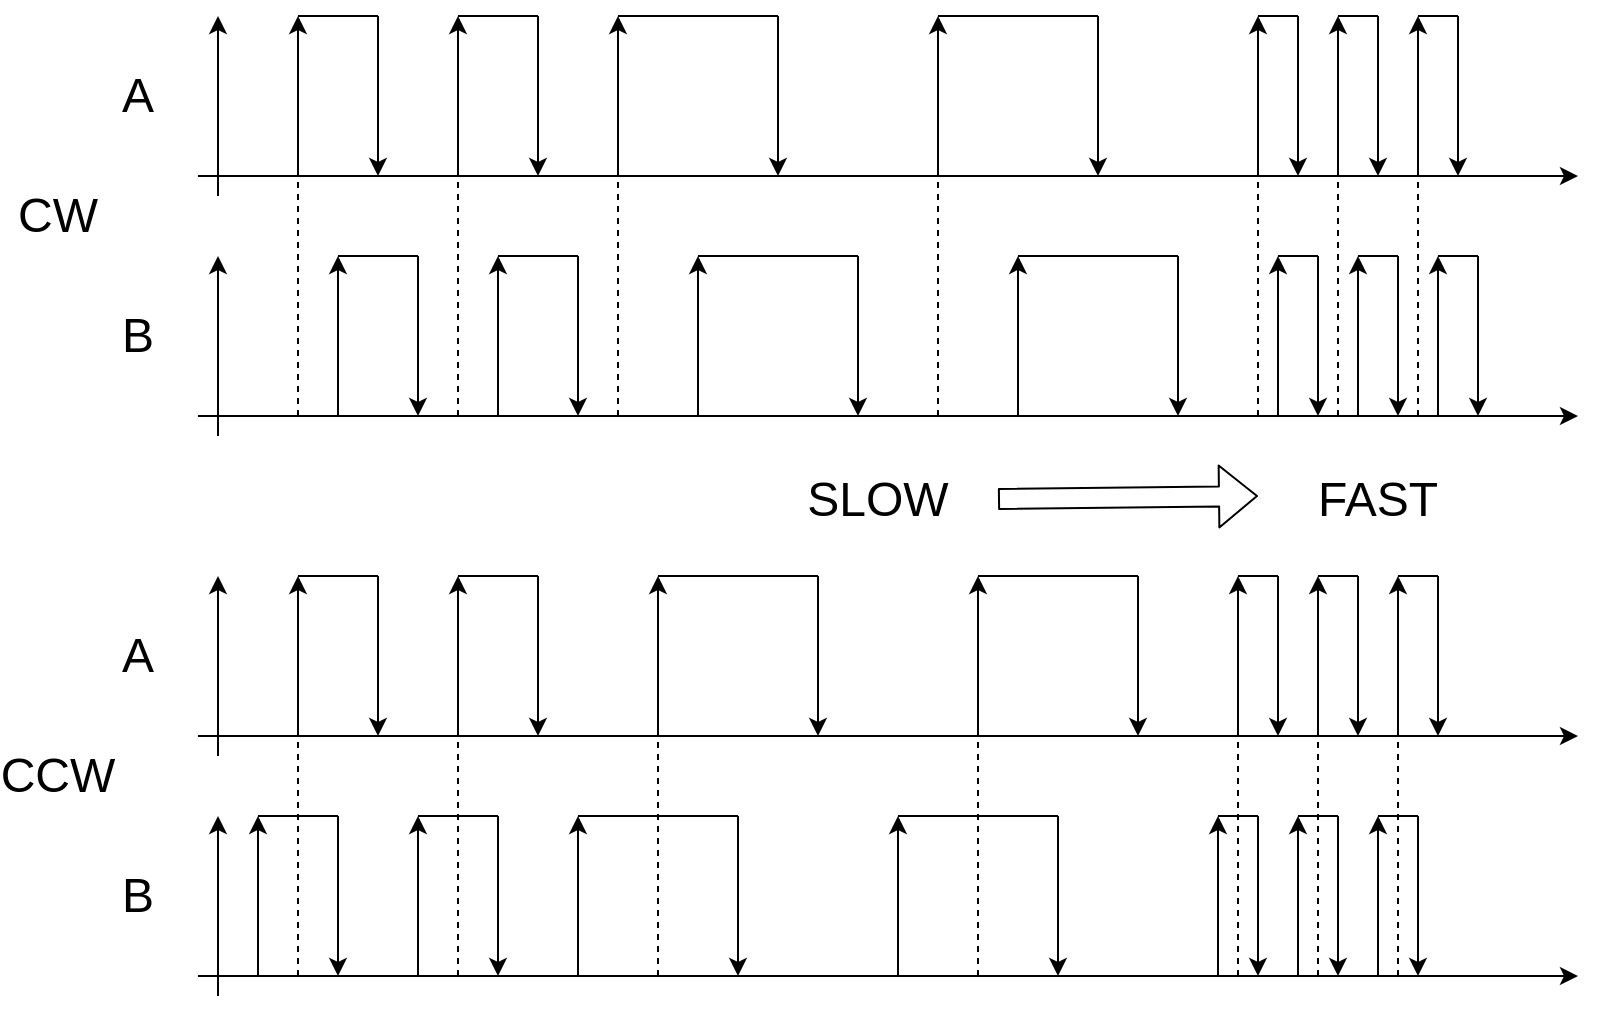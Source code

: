 <mxfile version="14.6.6" type="device" pages="3"><diagram id="LLka-jax26qRRc10R-kH" name="RotaryEncoder"><mxGraphModel dx="1422" dy="705" grid="1" gridSize="10" guides="1" tooltips="1" connect="1" arrows="1" fold="1" page="1" pageScale="1" pageWidth="827" pageHeight="583" math="0" shadow="0"><root><mxCell id="0"/><mxCell id="1" parent="0"/><mxCell id="IHuQhA2lja8oLrh6rLdf-2" value="" style="endArrow=classic;html=1;" edge="1" parent="1"><mxGeometry width="50" height="50" relative="1" as="geometry"><mxPoint x="110" y="120" as="sourcePoint"/><mxPoint x="800" y="120" as="targetPoint"/></mxGeometry></mxCell><mxCell id="IHuQhA2lja8oLrh6rLdf-3" value="" style="endArrow=classic;html=1;" edge="1" parent="1"><mxGeometry width="50" height="50" relative="1" as="geometry"><mxPoint x="120" y="130" as="sourcePoint"/><mxPoint x="120" y="40" as="targetPoint"/></mxGeometry></mxCell><mxCell id="IHuQhA2lja8oLrh6rLdf-4" value="" style="endArrow=classic;html=1;endFill=1;" edge="1" parent="1"><mxGeometry width="50" height="50" relative="1" as="geometry"><mxPoint x="160" y="120" as="sourcePoint"/><mxPoint x="160" y="40" as="targetPoint"/></mxGeometry></mxCell><mxCell id="IHuQhA2lja8oLrh6rLdf-5" value="" style="endArrow=classic;html=1;endFill=1;" edge="1" parent="1"><mxGeometry width="50" height="50" relative="1" as="geometry"><mxPoint x="200" y="40" as="sourcePoint"/><mxPoint x="200" y="120" as="targetPoint"/></mxGeometry></mxCell><mxCell id="IHuQhA2lja8oLrh6rLdf-6" value="" style="endArrow=none;html=1;" edge="1" parent="1"><mxGeometry width="50" height="50" relative="1" as="geometry"><mxPoint x="200" y="40" as="sourcePoint"/><mxPoint x="160" y="40" as="targetPoint"/></mxGeometry></mxCell><mxCell id="IHuQhA2lja8oLrh6rLdf-7" value="" style="endArrow=classic;html=1;endFill=1;" edge="1" parent="1"><mxGeometry width="50" height="50" relative="1" as="geometry"><mxPoint x="240" y="120" as="sourcePoint"/><mxPoint x="240" y="40" as="targetPoint"/></mxGeometry></mxCell><mxCell id="IHuQhA2lja8oLrh6rLdf-8" value="" style="endArrow=classic;html=1;endFill=1;" edge="1" parent="1"><mxGeometry width="50" height="50" relative="1" as="geometry"><mxPoint x="280" y="40" as="sourcePoint"/><mxPoint x="280" y="120" as="targetPoint"/></mxGeometry></mxCell><mxCell id="IHuQhA2lja8oLrh6rLdf-9" value="" style="endArrow=none;html=1;" edge="1" parent="1"><mxGeometry width="50" height="50" relative="1" as="geometry"><mxPoint x="280" y="40" as="sourcePoint"/><mxPoint x="240" y="40" as="targetPoint"/></mxGeometry></mxCell><mxCell id="IHuQhA2lja8oLrh6rLdf-13" value="" style="endArrow=classic;html=1;endFill=1;" edge="1" parent="1"><mxGeometry width="50" height="50" relative="1" as="geometry"><mxPoint x="320" y="120" as="sourcePoint"/><mxPoint x="320" y="40" as="targetPoint"/></mxGeometry></mxCell><mxCell id="IHuQhA2lja8oLrh6rLdf-14" value="" style="endArrow=classic;html=1;endFill=1;" edge="1" parent="1"><mxGeometry width="50" height="50" relative="1" as="geometry"><mxPoint x="400" y="40" as="sourcePoint"/><mxPoint x="400" y="120" as="targetPoint"/></mxGeometry></mxCell><mxCell id="IHuQhA2lja8oLrh6rLdf-15" value="" style="endArrow=none;html=1;" edge="1" parent="1"><mxGeometry width="50" height="50" relative="1" as="geometry"><mxPoint x="400" y="40" as="sourcePoint"/><mxPoint x="320" y="40" as="targetPoint"/></mxGeometry></mxCell><mxCell id="IHuQhA2lja8oLrh6rLdf-16" value="" style="endArrow=classic;html=1;endFill=1;" edge="1" parent="1"><mxGeometry width="50" height="50" relative="1" as="geometry"><mxPoint x="480" y="120" as="sourcePoint"/><mxPoint x="480" y="40" as="targetPoint"/></mxGeometry></mxCell><mxCell id="IHuQhA2lja8oLrh6rLdf-17" value="" style="endArrow=classic;html=1;endFill=1;" edge="1" parent="1"><mxGeometry width="50" height="50" relative="1" as="geometry"><mxPoint x="560" y="40" as="sourcePoint"/><mxPoint x="560" y="120" as="targetPoint"/></mxGeometry></mxCell><mxCell id="IHuQhA2lja8oLrh6rLdf-18" value="" style="endArrow=none;html=1;" edge="1" parent="1"><mxGeometry width="50" height="50" relative="1" as="geometry"><mxPoint x="560" y="40" as="sourcePoint"/><mxPoint x="480" y="40" as="targetPoint"/></mxGeometry></mxCell><mxCell id="IHuQhA2lja8oLrh6rLdf-19" value="" style="endArrow=classic;html=1;endFill=1;" edge="1" parent="1"><mxGeometry width="50" height="50" relative="1" as="geometry"><mxPoint x="640" y="120" as="sourcePoint"/><mxPoint x="640" y="40" as="targetPoint"/></mxGeometry></mxCell><mxCell id="IHuQhA2lja8oLrh6rLdf-20" value="" style="endArrow=classic;html=1;endFill=1;" edge="1" parent="1"><mxGeometry width="50" height="50" relative="1" as="geometry"><mxPoint x="660" y="40" as="sourcePoint"/><mxPoint x="660" y="120" as="targetPoint"/></mxGeometry></mxCell><mxCell id="IHuQhA2lja8oLrh6rLdf-21" value="" style="endArrow=none;html=1;" edge="1" parent="1"><mxGeometry width="50" height="50" relative="1" as="geometry"><mxPoint x="660" y="40" as="sourcePoint"/><mxPoint x="640" y="40" as="targetPoint"/></mxGeometry></mxCell><mxCell id="IHuQhA2lja8oLrh6rLdf-22" value="" style="endArrow=classic;html=1;endFill=1;" edge="1" parent="1"><mxGeometry width="50" height="50" relative="1" as="geometry"><mxPoint x="680" y="120" as="sourcePoint"/><mxPoint x="680" y="40" as="targetPoint"/></mxGeometry></mxCell><mxCell id="IHuQhA2lja8oLrh6rLdf-23" value="" style="endArrow=classic;html=1;endFill=1;" edge="1" parent="1"><mxGeometry width="50" height="50" relative="1" as="geometry"><mxPoint x="700" y="40" as="sourcePoint"/><mxPoint x="700" y="120" as="targetPoint"/></mxGeometry></mxCell><mxCell id="IHuQhA2lja8oLrh6rLdf-24" value="" style="endArrow=none;html=1;" edge="1" parent="1"><mxGeometry width="50" height="50" relative="1" as="geometry"><mxPoint x="700" y="40" as="sourcePoint"/><mxPoint x="680" y="40" as="targetPoint"/></mxGeometry></mxCell><mxCell id="IHuQhA2lja8oLrh6rLdf-25" value="" style="endArrow=classic;html=1;endFill=1;" edge="1" parent="1"><mxGeometry width="50" height="50" relative="1" as="geometry"><mxPoint x="720" y="120" as="sourcePoint"/><mxPoint x="720" y="40" as="targetPoint"/></mxGeometry></mxCell><mxCell id="IHuQhA2lja8oLrh6rLdf-26" value="" style="endArrow=classic;html=1;endFill=1;" edge="1" parent="1"><mxGeometry width="50" height="50" relative="1" as="geometry"><mxPoint x="740" y="40" as="sourcePoint"/><mxPoint x="740" y="120" as="targetPoint"/></mxGeometry></mxCell><mxCell id="IHuQhA2lja8oLrh6rLdf-27" value="" style="endArrow=none;html=1;" edge="1" parent="1"><mxGeometry width="50" height="50" relative="1" as="geometry"><mxPoint x="740" y="40" as="sourcePoint"/><mxPoint x="720" y="40" as="targetPoint"/></mxGeometry></mxCell><mxCell id="IHuQhA2lja8oLrh6rLdf-28" value="" style="endArrow=classic;html=1;" edge="1" parent="1"><mxGeometry width="50" height="50" relative="1" as="geometry"><mxPoint x="110" y="240" as="sourcePoint"/><mxPoint x="800" y="240" as="targetPoint"/></mxGeometry></mxCell><mxCell id="IHuQhA2lja8oLrh6rLdf-29" value="" style="endArrow=classic;html=1;" edge="1" parent="1"><mxGeometry width="50" height="50" relative="1" as="geometry"><mxPoint x="120" y="250" as="sourcePoint"/><mxPoint x="120" y="160" as="targetPoint"/></mxGeometry></mxCell><mxCell id="IHuQhA2lja8oLrh6rLdf-30" value="" style="endArrow=classic;html=1;endFill=1;" edge="1" parent="1"><mxGeometry width="50" height="50" relative="1" as="geometry"><mxPoint x="180" y="240" as="sourcePoint"/><mxPoint x="180" y="160" as="targetPoint"/></mxGeometry></mxCell><mxCell id="IHuQhA2lja8oLrh6rLdf-31" value="" style="endArrow=classic;html=1;endFill=1;" edge="1" parent="1"><mxGeometry width="50" height="50" relative="1" as="geometry"><mxPoint x="220" y="160" as="sourcePoint"/><mxPoint x="220" y="240" as="targetPoint"/></mxGeometry></mxCell><mxCell id="IHuQhA2lja8oLrh6rLdf-32" value="" style="endArrow=none;html=1;" edge="1" parent="1"><mxGeometry width="50" height="50" relative="1" as="geometry"><mxPoint x="220" y="160" as="sourcePoint"/><mxPoint x="180" y="160" as="targetPoint"/></mxGeometry></mxCell><mxCell id="IHuQhA2lja8oLrh6rLdf-33" value="" style="endArrow=classic;html=1;endFill=1;" edge="1" parent="1"><mxGeometry width="50" height="50" relative="1" as="geometry"><mxPoint x="260" y="240" as="sourcePoint"/><mxPoint x="260" y="160" as="targetPoint"/></mxGeometry></mxCell><mxCell id="IHuQhA2lja8oLrh6rLdf-34" value="" style="endArrow=classic;html=1;endFill=1;" edge="1" parent="1"><mxGeometry width="50" height="50" relative="1" as="geometry"><mxPoint x="300" y="160" as="sourcePoint"/><mxPoint x="300" y="240" as="targetPoint"/></mxGeometry></mxCell><mxCell id="IHuQhA2lja8oLrh6rLdf-35" value="" style="endArrow=none;html=1;" edge="1" parent="1"><mxGeometry width="50" height="50" relative="1" as="geometry"><mxPoint x="300" y="160" as="sourcePoint"/><mxPoint x="260" y="160" as="targetPoint"/></mxGeometry></mxCell><mxCell id="IHuQhA2lja8oLrh6rLdf-36" value="" style="endArrow=classic;html=1;endFill=1;" edge="1" parent="1"><mxGeometry width="50" height="50" relative="1" as="geometry"><mxPoint x="360" y="240" as="sourcePoint"/><mxPoint x="360" y="160" as="targetPoint"/></mxGeometry></mxCell><mxCell id="IHuQhA2lja8oLrh6rLdf-37" value="" style="endArrow=classic;html=1;endFill=1;" edge="1" parent="1"><mxGeometry width="50" height="50" relative="1" as="geometry"><mxPoint x="440" y="160" as="sourcePoint"/><mxPoint x="440" y="240" as="targetPoint"/></mxGeometry></mxCell><mxCell id="IHuQhA2lja8oLrh6rLdf-38" value="" style="endArrow=none;html=1;" edge="1" parent="1"><mxGeometry width="50" height="50" relative="1" as="geometry"><mxPoint x="440" y="160" as="sourcePoint"/><mxPoint x="360" y="160" as="targetPoint"/></mxGeometry></mxCell><mxCell id="IHuQhA2lja8oLrh6rLdf-39" value="" style="endArrow=classic;html=1;endFill=1;" edge="1" parent="1"><mxGeometry width="50" height="50" relative="1" as="geometry"><mxPoint x="520" y="240" as="sourcePoint"/><mxPoint x="520" y="160" as="targetPoint"/></mxGeometry></mxCell><mxCell id="IHuQhA2lja8oLrh6rLdf-40" value="" style="endArrow=classic;html=1;endFill=1;" edge="1" parent="1"><mxGeometry width="50" height="50" relative="1" as="geometry"><mxPoint x="600" y="160" as="sourcePoint"/><mxPoint x="600" y="240" as="targetPoint"/></mxGeometry></mxCell><mxCell id="IHuQhA2lja8oLrh6rLdf-41" value="" style="endArrow=none;html=1;" edge="1" parent="1"><mxGeometry width="50" height="50" relative="1" as="geometry"><mxPoint x="600" y="160" as="sourcePoint"/><mxPoint x="520" y="160" as="targetPoint"/></mxGeometry></mxCell><mxCell id="IHuQhA2lja8oLrh6rLdf-42" value="" style="endArrow=classic;html=1;endFill=1;" edge="1" parent="1"><mxGeometry width="50" height="50" relative="1" as="geometry"><mxPoint x="650" y="240" as="sourcePoint"/><mxPoint x="650" y="160" as="targetPoint"/></mxGeometry></mxCell><mxCell id="IHuQhA2lja8oLrh6rLdf-43" value="" style="endArrow=classic;html=1;endFill=1;" edge="1" parent="1"><mxGeometry width="50" height="50" relative="1" as="geometry"><mxPoint x="670" y="160" as="sourcePoint"/><mxPoint x="670" y="240" as="targetPoint"/></mxGeometry></mxCell><mxCell id="IHuQhA2lja8oLrh6rLdf-44" value="" style="endArrow=none;html=1;" edge="1" parent="1"><mxGeometry width="50" height="50" relative="1" as="geometry"><mxPoint x="670" y="160" as="sourcePoint"/><mxPoint x="650" y="160" as="targetPoint"/></mxGeometry></mxCell><mxCell id="IHuQhA2lja8oLrh6rLdf-45" value="" style="endArrow=classic;html=1;endFill=1;" edge="1" parent="1"><mxGeometry width="50" height="50" relative="1" as="geometry"><mxPoint x="690" y="240" as="sourcePoint"/><mxPoint x="690" y="160" as="targetPoint"/></mxGeometry></mxCell><mxCell id="IHuQhA2lja8oLrh6rLdf-46" value="" style="endArrow=classic;html=1;endFill=1;" edge="1" parent="1"><mxGeometry width="50" height="50" relative="1" as="geometry"><mxPoint x="710" y="160" as="sourcePoint"/><mxPoint x="710" y="240" as="targetPoint"/></mxGeometry></mxCell><mxCell id="IHuQhA2lja8oLrh6rLdf-47" value="" style="endArrow=none;html=1;" edge="1" parent="1"><mxGeometry width="50" height="50" relative="1" as="geometry"><mxPoint x="710" y="160" as="sourcePoint"/><mxPoint x="690" y="160" as="targetPoint"/></mxGeometry></mxCell><mxCell id="IHuQhA2lja8oLrh6rLdf-48" value="" style="endArrow=classic;html=1;endFill=1;" edge="1" parent="1"><mxGeometry width="50" height="50" relative="1" as="geometry"><mxPoint x="730" y="240" as="sourcePoint"/><mxPoint x="730" y="160" as="targetPoint"/></mxGeometry></mxCell><mxCell id="IHuQhA2lja8oLrh6rLdf-49" value="" style="endArrow=classic;html=1;endFill=1;" edge="1" parent="1"><mxGeometry width="50" height="50" relative="1" as="geometry"><mxPoint x="750" y="160" as="sourcePoint"/><mxPoint x="750" y="240" as="targetPoint"/></mxGeometry></mxCell><mxCell id="IHuQhA2lja8oLrh6rLdf-50" value="" style="endArrow=none;html=1;" edge="1" parent="1"><mxGeometry width="50" height="50" relative="1" as="geometry"><mxPoint x="750" y="160" as="sourcePoint"/><mxPoint x="730" y="160" as="targetPoint"/></mxGeometry></mxCell><mxCell id="IHuQhA2lja8oLrh6rLdf-51" value="" style="endArrow=none;dashed=1;html=1;" edge="1" parent="1"><mxGeometry width="50" height="50" relative="1" as="geometry"><mxPoint x="160" y="240" as="sourcePoint"/><mxPoint x="160" y="120" as="targetPoint"/></mxGeometry></mxCell><mxCell id="IHuQhA2lja8oLrh6rLdf-58" value="" style="endArrow=classic;html=1;" edge="1" parent="1"><mxGeometry width="50" height="50" relative="1" as="geometry"><mxPoint x="110" y="400" as="sourcePoint"/><mxPoint x="800" y="400" as="targetPoint"/></mxGeometry></mxCell><mxCell id="IHuQhA2lja8oLrh6rLdf-59" value="" style="endArrow=classic;html=1;" edge="1" parent="1"><mxGeometry width="50" height="50" relative="1" as="geometry"><mxPoint x="120" y="410" as="sourcePoint"/><mxPoint x="120" y="320" as="targetPoint"/></mxGeometry></mxCell><mxCell id="IHuQhA2lja8oLrh6rLdf-60" value="" style="endArrow=classic;html=1;endFill=1;" edge="1" parent="1"><mxGeometry width="50" height="50" relative="1" as="geometry"><mxPoint x="160" y="400" as="sourcePoint"/><mxPoint x="160" y="320" as="targetPoint"/></mxGeometry></mxCell><mxCell id="IHuQhA2lja8oLrh6rLdf-61" value="" style="endArrow=classic;html=1;endFill=1;" edge="1" parent="1"><mxGeometry width="50" height="50" relative="1" as="geometry"><mxPoint x="200" y="320" as="sourcePoint"/><mxPoint x="200" y="400" as="targetPoint"/></mxGeometry></mxCell><mxCell id="IHuQhA2lja8oLrh6rLdf-62" value="" style="endArrow=none;html=1;" edge="1" parent="1"><mxGeometry width="50" height="50" relative="1" as="geometry"><mxPoint x="200" y="320" as="sourcePoint"/><mxPoint x="160" y="320" as="targetPoint"/></mxGeometry></mxCell><mxCell id="IHuQhA2lja8oLrh6rLdf-63" value="" style="endArrow=classic;html=1;endFill=1;" edge="1" parent="1"><mxGeometry width="50" height="50" relative="1" as="geometry"><mxPoint x="240" y="400" as="sourcePoint"/><mxPoint x="240" y="320" as="targetPoint"/></mxGeometry></mxCell><mxCell id="IHuQhA2lja8oLrh6rLdf-64" value="" style="endArrow=classic;html=1;endFill=1;" edge="1" parent="1"><mxGeometry width="50" height="50" relative="1" as="geometry"><mxPoint x="280" y="320" as="sourcePoint"/><mxPoint x="280" y="400" as="targetPoint"/></mxGeometry></mxCell><mxCell id="IHuQhA2lja8oLrh6rLdf-65" value="" style="endArrow=none;html=1;" edge="1" parent="1"><mxGeometry width="50" height="50" relative="1" as="geometry"><mxPoint x="280" y="320" as="sourcePoint"/><mxPoint x="240" y="320" as="targetPoint"/></mxGeometry></mxCell><mxCell id="IHuQhA2lja8oLrh6rLdf-66" value="" style="endArrow=classic;html=1;endFill=1;" edge="1" parent="1"><mxGeometry width="50" height="50" relative="1" as="geometry"><mxPoint x="340" y="400" as="sourcePoint"/><mxPoint x="340" y="320" as="targetPoint"/></mxGeometry></mxCell><mxCell id="IHuQhA2lja8oLrh6rLdf-67" value="" style="endArrow=classic;html=1;endFill=1;" edge="1" parent="1"><mxGeometry width="50" height="50" relative="1" as="geometry"><mxPoint x="420" y="320" as="sourcePoint"/><mxPoint x="420" y="400" as="targetPoint"/></mxGeometry></mxCell><mxCell id="IHuQhA2lja8oLrh6rLdf-68" value="" style="endArrow=none;html=1;" edge="1" parent="1"><mxGeometry width="50" height="50" relative="1" as="geometry"><mxPoint x="420" y="320" as="sourcePoint"/><mxPoint x="340" y="320" as="targetPoint"/></mxGeometry></mxCell><mxCell id="IHuQhA2lja8oLrh6rLdf-69" value="" style="endArrow=classic;html=1;endFill=1;" edge="1" parent="1"><mxGeometry width="50" height="50" relative="1" as="geometry"><mxPoint x="500" y="400" as="sourcePoint"/><mxPoint x="500" y="320" as="targetPoint"/></mxGeometry></mxCell><mxCell id="IHuQhA2lja8oLrh6rLdf-70" value="" style="endArrow=classic;html=1;endFill=1;" edge="1" parent="1"><mxGeometry width="50" height="50" relative="1" as="geometry"><mxPoint x="580" y="320" as="sourcePoint"/><mxPoint x="580" y="400" as="targetPoint"/></mxGeometry></mxCell><mxCell id="IHuQhA2lja8oLrh6rLdf-71" value="" style="endArrow=none;html=1;" edge="1" parent="1"><mxGeometry width="50" height="50" relative="1" as="geometry"><mxPoint x="580" y="320" as="sourcePoint"/><mxPoint x="500" y="320" as="targetPoint"/></mxGeometry></mxCell><mxCell id="IHuQhA2lja8oLrh6rLdf-72" value="" style="endArrow=classic;html=1;endFill=1;" edge="1" parent="1"><mxGeometry width="50" height="50" relative="1" as="geometry"><mxPoint x="630" y="400" as="sourcePoint"/><mxPoint x="630" y="320" as="targetPoint"/></mxGeometry></mxCell><mxCell id="IHuQhA2lja8oLrh6rLdf-73" value="" style="endArrow=classic;html=1;endFill=1;" edge="1" parent="1"><mxGeometry width="50" height="50" relative="1" as="geometry"><mxPoint x="650" y="320" as="sourcePoint"/><mxPoint x="650" y="400" as="targetPoint"/></mxGeometry></mxCell><mxCell id="IHuQhA2lja8oLrh6rLdf-74" value="" style="endArrow=none;html=1;" edge="1" parent="1"><mxGeometry width="50" height="50" relative="1" as="geometry"><mxPoint x="650" y="320" as="sourcePoint"/><mxPoint x="630" y="320" as="targetPoint"/></mxGeometry></mxCell><mxCell id="IHuQhA2lja8oLrh6rLdf-75" value="" style="endArrow=classic;html=1;endFill=1;" edge="1" parent="1"><mxGeometry width="50" height="50" relative="1" as="geometry"><mxPoint x="670" y="400" as="sourcePoint"/><mxPoint x="670" y="320" as="targetPoint"/></mxGeometry></mxCell><mxCell id="IHuQhA2lja8oLrh6rLdf-76" value="" style="endArrow=classic;html=1;endFill=1;" edge="1" parent="1"><mxGeometry width="50" height="50" relative="1" as="geometry"><mxPoint x="690" y="320" as="sourcePoint"/><mxPoint x="690" y="400" as="targetPoint"/></mxGeometry></mxCell><mxCell id="IHuQhA2lja8oLrh6rLdf-77" value="" style="endArrow=none;html=1;" edge="1" parent="1"><mxGeometry width="50" height="50" relative="1" as="geometry"><mxPoint x="690" y="320" as="sourcePoint"/><mxPoint x="670" y="320" as="targetPoint"/></mxGeometry></mxCell><mxCell id="IHuQhA2lja8oLrh6rLdf-78" value="" style="endArrow=classic;html=1;endFill=1;" edge="1" parent="1"><mxGeometry width="50" height="50" relative="1" as="geometry"><mxPoint x="710" y="400" as="sourcePoint"/><mxPoint x="710" y="320" as="targetPoint"/></mxGeometry></mxCell><mxCell id="IHuQhA2lja8oLrh6rLdf-79" value="" style="endArrow=classic;html=1;endFill=1;" edge="1" parent="1"><mxGeometry width="50" height="50" relative="1" as="geometry"><mxPoint x="730" y="320" as="sourcePoint"/><mxPoint x="730" y="400" as="targetPoint"/></mxGeometry></mxCell><mxCell id="IHuQhA2lja8oLrh6rLdf-80" value="" style="endArrow=none;html=1;" edge="1" parent="1"><mxGeometry width="50" height="50" relative="1" as="geometry"><mxPoint x="730" y="320" as="sourcePoint"/><mxPoint x="710" y="320" as="targetPoint"/></mxGeometry></mxCell><mxCell id="IHuQhA2lja8oLrh6rLdf-81" value="" style="endArrow=classic;html=1;" edge="1" parent="1"><mxGeometry width="50" height="50" relative="1" as="geometry"><mxPoint x="110" y="520" as="sourcePoint"/><mxPoint x="800" y="520" as="targetPoint"/></mxGeometry></mxCell><mxCell id="IHuQhA2lja8oLrh6rLdf-82" value="" style="endArrow=classic;html=1;" edge="1" parent="1"><mxGeometry width="50" height="50" relative="1" as="geometry"><mxPoint x="120" y="530" as="sourcePoint"/><mxPoint x="120" y="440" as="targetPoint"/></mxGeometry></mxCell><mxCell id="IHuQhA2lja8oLrh6rLdf-83" value="" style="endArrow=classic;html=1;endFill=1;" edge="1" parent="1"><mxGeometry width="50" height="50" relative="1" as="geometry"><mxPoint x="140" y="520" as="sourcePoint"/><mxPoint x="140" y="440" as="targetPoint"/></mxGeometry></mxCell><mxCell id="IHuQhA2lja8oLrh6rLdf-84" value="" style="endArrow=classic;html=1;endFill=1;" edge="1" parent="1"><mxGeometry width="50" height="50" relative="1" as="geometry"><mxPoint x="180" y="440" as="sourcePoint"/><mxPoint x="180" y="520" as="targetPoint"/></mxGeometry></mxCell><mxCell id="IHuQhA2lja8oLrh6rLdf-85" value="" style="endArrow=none;html=1;" edge="1" parent="1"><mxGeometry width="50" height="50" relative="1" as="geometry"><mxPoint x="180" y="440" as="sourcePoint"/><mxPoint x="140" y="440" as="targetPoint"/></mxGeometry></mxCell><mxCell id="IHuQhA2lja8oLrh6rLdf-86" value="" style="endArrow=classic;html=1;endFill=1;" edge="1" parent="1"><mxGeometry width="50" height="50" relative="1" as="geometry"><mxPoint x="220" y="520" as="sourcePoint"/><mxPoint x="220" y="440" as="targetPoint"/></mxGeometry></mxCell><mxCell id="IHuQhA2lja8oLrh6rLdf-87" value="" style="endArrow=classic;html=1;endFill=1;" edge="1" parent="1"><mxGeometry width="50" height="50" relative="1" as="geometry"><mxPoint x="260" y="440" as="sourcePoint"/><mxPoint x="260" y="520" as="targetPoint"/></mxGeometry></mxCell><mxCell id="IHuQhA2lja8oLrh6rLdf-88" value="" style="endArrow=none;html=1;" edge="1" parent="1"><mxGeometry width="50" height="50" relative="1" as="geometry"><mxPoint x="260" y="440" as="sourcePoint"/><mxPoint x="220" y="440" as="targetPoint"/></mxGeometry></mxCell><mxCell id="IHuQhA2lja8oLrh6rLdf-89" value="" style="endArrow=classic;html=1;endFill=1;" edge="1" parent="1"><mxGeometry width="50" height="50" relative="1" as="geometry"><mxPoint x="300" y="520" as="sourcePoint"/><mxPoint x="300" y="440" as="targetPoint"/></mxGeometry></mxCell><mxCell id="IHuQhA2lja8oLrh6rLdf-90" value="" style="endArrow=classic;html=1;endFill=1;" edge="1" parent="1"><mxGeometry width="50" height="50" relative="1" as="geometry"><mxPoint x="380" y="440" as="sourcePoint"/><mxPoint x="380" y="520" as="targetPoint"/></mxGeometry></mxCell><mxCell id="IHuQhA2lja8oLrh6rLdf-91" value="" style="endArrow=none;html=1;" edge="1" parent="1"><mxGeometry width="50" height="50" relative="1" as="geometry"><mxPoint x="380" y="440" as="sourcePoint"/><mxPoint x="300" y="440" as="targetPoint"/></mxGeometry></mxCell><mxCell id="IHuQhA2lja8oLrh6rLdf-92" value="" style="endArrow=classic;html=1;endFill=1;" edge="1" parent="1"><mxGeometry width="50" height="50" relative="1" as="geometry"><mxPoint x="460" y="520" as="sourcePoint"/><mxPoint x="460" y="440" as="targetPoint"/></mxGeometry></mxCell><mxCell id="IHuQhA2lja8oLrh6rLdf-93" value="" style="endArrow=classic;html=1;endFill=1;" edge="1" parent="1"><mxGeometry width="50" height="50" relative="1" as="geometry"><mxPoint x="540" y="440" as="sourcePoint"/><mxPoint x="540" y="520" as="targetPoint"/></mxGeometry></mxCell><mxCell id="IHuQhA2lja8oLrh6rLdf-94" value="" style="endArrow=none;html=1;" edge="1" parent="1"><mxGeometry width="50" height="50" relative="1" as="geometry"><mxPoint x="540" y="440" as="sourcePoint"/><mxPoint x="460" y="440" as="targetPoint"/></mxGeometry></mxCell><mxCell id="IHuQhA2lja8oLrh6rLdf-95" value="" style="endArrow=classic;html=1;endFill=1;" edge="1" parent="1"><mxGeometry width="50" height="50" relative="1" as="geometry"><mxPoint x="620" y="520" as="sourcePoint"/><mxPoint x="620" y="440" as="targetPoint"/></mxGeometry></mxCell><mxCell id="IHuQhA2lja8oLrh6rLdf-96" value="" style="endArrow=classic;html=1;endFill=1;" edge="1" parent="1"><mxGeometry width="50" height="50" relative="1" as="geometry"><mxPoint x="640" y="440" as="sourcePoint"/><mxPoint x="640" y="520" as="targetPoint"/></mxGeometry></mxCell><mxCell id="IHuQhA2lja8oLrh6rLdf-97" value="" style="endArrow=none;html=1;" edge="1" parent="1"><mxGeometry width="50" height="50" relative="1" as="geometry"><mxPoint x="640" y="440" as="sourcePoint"/><mxPoint x="620" y="440" as="targetPoint"/></mxGeometry></mxCell><mxCell id="IHuQhA2lja8oLrh6rLdf-98" value="" style="endArrow=classic;html=1;endFill=1;" edge="1" parent="1"><mxGeometry width="50" height="50" relative="1" as="geometry"><mxPoint x="660" y="520" as="sourcePoint"/><mxPoint x="660" y="440" as="targetPoint"/></mxGeometry></mxCell><mxCell id="IHuQhA2lja8oLrh6rLdf-99" value="" style="endArrow=classic;html=1;endFill=1;" edge="1" parent="1"><mxGeometry width="50" height="50" relative="1" as="geometry"><mxPoint x="680" y="440" as="sourcePoint"/><mxPoint x="680" y="520" as="targetPoint"/></mxGeometry></mxCell><mxCell id="IHuQhA2lja8oLrh6rLdf-100" value="" style="endArrow=none;html=1;" edge="1" parent="1"><mxGeometry width="50" height="50" relative="1" as="geometry"><mxPoint x="680" y="440" as="sourcePoint"/><mxPoint x="660" y="440" as="targetPoint"/></mxGeometry></mxCell><mxCell id="IHuQhA2lja8oLrh6rLdf-101" value="" style="endArrow=classic;html=1;endFill=1;" edge="1" parent="1"><mxGeometry width="50" height="50" relative="1" as="geometry"><mxPoint x="700" y="520" as="sourcePoint"/><mxPoint x="700" y="440" as="targetPoint"/></mxGeometry></mxCell><mxCell id="IHuQhA2lja8oLrh6rLdf-102" value="" style="endArrow=classic;html=1;endFill=1;" edge="1" parent="1"><mxGeometry width="50" height="50" relative="1" as="geometry"><mxPoint x="720" y="440" as="sourcePoint"/><mxPoint x="720" y="520" as="targetPoint"/></mxGeometry></mxCell><mxCell id="IHuQhA2lja8oLrh6rLdf-103" value="" style="endArrow=none;html=1;" edge="1" parent="1"><mxGeometry width="50" height="50" relative="1" as="geometry"><mxPoint x="720" y="440" as="sourcePoint"/><mxPoint x="700" y="440" as="targetPoint"/></mxGeometry></mxCell><mxCell id="IHuQhA2lja8oLrh6rLdf-104" value="" style="endArrow=none;dashed=1;html=1;" edge="1" parent="1"><mxGeometry width="50" height="50" relative="1" as="geometry"><mxPoint x="160" y="520" as="sourcePoint"/><mxPoint x="160" y="400" as="targetPoint"/></mxGeometry></mxCell><mxCell id="IHuQhA2lja8oLrh6rLdf-105" value="" style="endArrow=none;dashed=1;html=1;" edge="1" parent="1"><mxGeometry width="50" height="50" relative="1" as="geometry"><mxPoint x="240" y="520" as="sourcePoint"/><mxPoint x="240" y="400" as="targetPoint"/></mxGeometry></mxCell><mxCell id="IHuQhA2lja8oLrh6rLdf-106" value="" style="endArrow=none;dashed=1;html=1;" edge="1" parent="1"><mxGeometry width="50" height="50" relative="1" as="geometry"><mxPoint x="340" y="520" as="sourcePoint"/><mxPoint x="340" y="400" as="targetPoint"/></mxGeometry></mxCell><mxCell id="IHuQhA2lja8oLrh6rLdf-107" value="" style="endArrow=none;dashed=1;html=1;" edge="1" parent="1"><mxGeometry width="50" height="50" relative="1" as="geometry"><mxPoint x="500" y="520" as="sourcePoint"/><mxPoint x="500" y="400" as="targetPoint"/></mxGeometry></mxCell><mxCell id="IHuQhA2lja8oLrh6rLdf-108" value="" style="endArrow=none;dashed=1;html=1;" edge="1" parent="1"><mxGeometry width="50" height="50" relative="1" as="geometry"><mxPoint x="630" y="520" as="sourcePoint"/><mxPoint x="630" y="400" as="targetPoint"/></mxGeometry></mxCell><mxCell id="IHuQhA2lja8oLrh6rLdf-109" value="" style="endArrow=none;dashed=1;html=1;" edge="1" parent="1"><mxGeometry width="50" height="50" relative="1" as="geometry"><mxPoint x="670" y="520" as="sourcePoint"/><mxPoint x="670" y="400" as="targetPoint"/></mxGeometry></mxCell><mxCell id="IHuQhA2lja8oLrh6rLdf-110" value="" style="endArrow=none;dashed=1;html=1;" edge="1" parent="1"><mxGeometry width="50" height="50" relative="1" as="geometry"><mxPoint x="710" y="520" as="sourcePoint"/><mxPoint x="710" y="400" as="targetPoint"/></mxGeometry></mxCell><mxCell id="IHuQhA2lja8oLrh6rLdf-111" value="" style="endArrow=none;dashed=1;html=1;" edge="1" parent="1"><mxGeometry width="50" height="50" relative="1" as="geometry"><mxPoint x="240" y="240" as="sourcePoint"/><mxPoint x="240" y="120" as="targetPoint"/></mxGeometry></mxCell><mxCell id="IHuQhA2lja8oLrh6rLdf-112" value="" style="endArrow=none;dashed=1;html=1;" edge="1" parent="1"><mxGeometry width="50" height="50" relative="1" as="geometry"><mxPoint x="320" y="240" as="sourcePoint"/><mxPoint x="320" y="120" as="targetPoint"/></mxGeometry></mxCell><mxCell id="IHuQhA2lja8oLrh6rLdf-113" value="" style="endArrow=none;dashed=1;html=1;" edge="1" parent="1"><mxGeometry width="50" height="50" relative="1" as="geometry"><mxPoint x="480" y="240" as="sourcePoint"/><mxPoint x="480" y="120" as="targetPoint"/></mxGeometry></mxCell><mxCell id="IHuQhA2lja8oLrh6rLdf-114" value="" style="endArrow=none;dashed=1;html=1;" edge="1" parent="1"><mxGeometry width="50" height="50" relative="1" as="geometry"><mxPoint x="640" y="240" as="sourcePoint"/><mxPoint x="640" y="120" as="targetPoint"/></mxGeometry></mxCell><mxCell id="IHuQhA2lja8oLrh6rLdf-115" value="" style="endArrow=none;dashed=1;html=1;" edge="1" parent="1"><mxGeometry width="50" height="50" relative="1" as="geometry"><mxPoint x="680" y="240" as="sourcePoint"/><mxPoint x="680" y="120" as="targetPoint"/></mxGeometry></mxCell><mxCell id="IHuQhA2lja8oLrh6rLdf-116" value="" style="endArrow=none;dashed=1;html=1;" edge="1" parent="1"><mxGeometry width="50" height="50" relative="1" as="geometry"><mxPoint x="720" y="240" as="sourcePoint"/><mxPoint x="720" y="120" as="targetPoint"/></mxGeometry></mxCell><mxCell id="IHuQhA2lja8oLrh6rLdf-117" value="A" style="text;html=1;strokeColor=none;fillColor=none;align=center;verticalAlign=middle;whiteSpace=wrap;rounded=0;fontSize=24;" vertex="1" parent="1"><mxGeometry x="60" y="70" width="40" height="20" as="geometry"/></mxCell><mxCell id="IHuQhA2lja8oLrh6rLdf-118" value="B" style="text;html=1;strokeColor=none;fillColor=none;align=center;verticalAlign=middle;whiteSpace=wrap;rounded=0;fontSize=24;" vertex="1" parent="1"><mxGeometry x="60" y="190" width="40" height="20" as="geometry"/></mxCell><mxCell id="IHuQhA2lja8oLrh6rLdf-119" value="A" style="text;html=1;strokeColor=none;fillColor=none;align=center;verticalAlign=middle;whiteSpace=wrap;rounded=0;fontSize=24;" vertex="1" parent="1"><mxGeometry x="60" y="350" width="40" height="20" as="geometry"/></mxCell><mxCell id="IHuQhA2lja8oLrh6rLdf-120" value="B" style="text;html=1;strokeColor=none;fillColor=none;align=center;verticalAlign=middle;whiteSpace=wrap;rounded=0;fontSize=24;" vertex="1" parent="1"><mxGeometry x="60" y="470" width="40" height="20" as="geometry"/></mxCell><mxCell id="IHuQhA2lja8oLrh6rLdf-121" value="CW" style="text;html=1;strokeColor=none;fillColor=none;align=center;verticalAlign=middle;whiteSpace=wrap;rounded=0;fontSize=24;" vertex="1" parent="1"><mxGeometry x="20" y="130" width="40" height="20" as="geometry"/></mxCell><mxCell id="IHuQhA2lja8oLrh6rLdf-122" value="CCW" style="text;html=1;strokeColor=none;fillColor=none;align=center;verticalAlign=middle;whiteSpace=wrap;rounded=0;fontSize=24;" vertex="1" parent="1"><mxGeometry x="20" y="410" width="40" height="20" as="geometry"/></mxCell><mxCell id="IHuQhA2lja8oLrh6rLdf-123" value="SLOW" style="text;html=1;strokeColor=none;fillColor=none;align=center;verticalAlign=middle;whiteSpace=wrap;rounded=0;fontSize=24;" vertex="1" parent="1"><mxGeometry x="430" y="272" width="40" height="20" as="geometry"/></mxCell><mxCell id="IHuQhA2lja8oLrh6rLdf-125" value="FAST" style="text;html=1;strokeColor=none;fillColor=none;align=center;verticalAlign=middle;whiteSpace=wrap;rounded=0;fontSize=24;" vertex="1" parent="1"><mxGeometry x="680" y="272" width="40" height="20" as="geometry"/></mxCell><mxCell id="IHuQhA2lja8oLrh6rLdf-126" value="" style="shape=flexArrow;endArrow=classic;html=1;fontSize=24;" edge="1" parent="1"><mxGeometry width="50" height="50" relative="1" as="geometry"><mxPoint x="510" y="281.5" as="sourcePoint"/><mxPoint x="640" y="280" as="targetPoint"/></mxGeometry></mxCell></root></mxGraphModel></diagram><diagram id="aKKlET8Y0Nt4wHHGuNj2" name="Feedback"><mxGraphModel dx="813" dy="403" grid="1" gridSize="10" guides="1" tooltips="1" connect="1" arrows="1" fold="1" page="1" pageScale="1" pageWidth="827" pageHeight="583" math="0" shadow="0"><root><mxCell id="BKAPfHF4vDuV-SIpSFPr-0"/><mxCell id="BKAPfHF4vDuV-SIpSFPr-1" parent="BKAPfHF4vDuV-SIpSFPr-0"/><mxCell id="BKAPfHF4vDuV-SIpSFPr-2" value="&lt;i&gt;C&lt;/i&gt;(&lt;i&gt;s&lt;/i&gt;)" style="rounded=0;whiteSpace=wrap;html=1;fontSize=24;" vertex="1" parent="BKAPfHF4vDuV-SIpSFPr-1"><mxGeometry x="240" y="40" width="120" height="60" as="geometry"/></mxCell><mxCell id="BKAPfHF4vDuV-SIpSFPr-3" value="&lt;i&gt;G&lt;/i&gt;(&lt;i&gt;s&lt;/i&gt;)" style="rounded=0;whiteSpace=wrap;html=1;fontSize=24;" vertex="1" parent="BKAPfHF4vDuV-SIpSFPr-1"><mxGeometry x="440" y="40" width="120" height="60" as="geometry"/></mxCell><mxCell id="BKAPfHF4vDuV-SIpSFPr-4" value="" style="endArrow=classic;html=1;fontSize=24;exitX=1;exitY=0.5;exitDx=0;exitDy=0;entryX=0;entryY=0.5;entryDx=0;entryDy=0;" edge="1" parent="BKAPfHF4vDuV-SIpSFPr-1" source="BKAPfHF4vDuV-SIpSFPr-2" target="BKAPfHF4vDuV-SIpSFPr-3"><mxGeometry width="50" height="50" relative="1" as="geometry"><mxPoint x="390" y="230" as="sourcePoint"/><mxPoint x="440" y="180" as="targetPoint"/></mxGeometry></mxCell><mxCell id="BKAPfHF4vDuV-SIpSFPr-5" value="" style="endArrow=classic;html=1;fontSize=24;entryX=0;entryY=0.5;entryDx=0;entryDy=0;" edge="1" parent="BKAPfHF4vDuV-SIpSFPr-1" target="BKAPfHF4vDuV-SIpSFPr-6"><mxGeometry width="50" height="50" relative="1" as="geometry"><mxPoint x="80" y="70" as="sourcePoint"/><mxPoint x="260" y="69.5" as="targetPoint"/></mxGeometry></mxCell><mxCell id="BKAPfHF4vDuV-SIpSFPr-6" value="" style="ellipse;whiteSpace=wrap;html=1;aspect=fixed;fontSize=24;" vertex="1" parent="BKAPfHF4vDuV-SIpSFPr-1"><mxGeometry x="150" y="59.75" width="20.5" height="20.5" as="geometry"/></mxCell><mxCell id="BKAPfHF4vDuV-SIpSFPr-7" value="" style="endArrow=classic;html=1;fontSize=24;entryX=0;entryY=0.5;entryDx=0;entryDy=0;exitX=1;exitY=0.5;exitDx=0;exitDy=0;" edge="1" parent="BKAPfHF4vDuV-SIpSFPr-1" source="BKAPfHF4vDuV-SIpSFPr-6" target="BKAPfHF4vDuV-SIpSFPr-2"><mxGeometry width="50" height="50" relative="1" as="geometry"><mxPoint x="190" y="80" as="sourcePoint"/><mxPoint x="160" y="80" as="targetPoint"/></mxGeometry></mxCell><mxCell id="BKAPfHF4vDuV-SIpSFPr-8" value="" style="endArrow=classic;html=1;fontSize=24;exitX=1;exitY=0.5;exitDx=0;exitDy=0;" edge="1" parent="BKAPfHF4vDuV-SIpSFPr-1" source="BKAPfHF4vDuV-SIpSFPr-3"><mxGeometry width="50" height="50" relative="1" as="geometry"><mxPoint x="600" y="69.5" as="sourcePoint"/><mxPoint x="720" y="70" as="targetPoint"/></mxGeometry></mxCell><mxCell id="BKAPfHF4vDuV-SIpSFPr-9" value="" style="endArrow=none;html=1;fontSize=24;endFill=0;" edge="1" parent="BKAPfHF4vDuV-SIpSFPr-1"><mxGeometry width="50" height="50" relative="1" as="geometry"><mxPoint x="640" y="70" as="sourcePoint"/><mxPoint x="640" y="190" as="targetPoint"/></mxGeometry></mxCell><mxCell id="BKAPfHF4vDuV-SIpSFPr-10" value="" style="endArrow=none;html=1;fontSize=24;endFill=0;" edge="1" parent="BKAPfHF4vDuV-SIpSFPr-1"><mxGeometry width="50" height="50" relative="1" as="geometry"><mxPoint x="160" y="190" as="sourcePoint"/><mxPoint x="640" y="190" as="targetPoint"/></mxGeometry></mxCell><mxCell id="BKAPfHF4vDuV-SIpSFPr-11" value="" style="endArrow=classic;html=1;fontSize=24;entryX=0.5;entryY=1;entryDx=0;entryDy=0;" edge="1" parent="BKAPfHF4vDuV-SIpSFPr-1" target="BKAPfHF4vDuV-SIpSFPr-6"><mxGeometry width="50" height="50" relative="1" as="geometry"><mxPoint x="160" y="190" as="sourcePoint"/><mxPoint x="160" y="80" as="targetPoint"/></mxGeometry></mxCell><mxCell id="BKAPfHF4vDuV-SIpSFPr-12" value="&lt;i&gt;r&lt;/i&gt;" style="text;html=1;strokeColor=none;fillColor=none;align=center;verticalAlign=middle;whiteSpace=wrap;rounded=0;fontSize=24;" vertex="1" parent="BKAPfHF4vDuV-SIpSFPr-1"><mxGeometry x="40" y="59.75" width="40" height="20" as="geometry"/></mxCell><mxCell id="BKAPfHF4vDuV-SIpSFPr-14" value="&lt;i&gt;u&lt;/i&gt;" style="text;html=1;strokeColor=none;fillColor=none;align=center;verticalAlign=middle;whiteSpace=wrap;rounded=0;fontSize=24;" vertex="1" parent="BKAPfHF4vDuV-SIpSFPr-1"><mxGeometry x="380" y="39.75" width="40" height="20" as="geometry"/></mxCell><mxCell id="BKAPfHF4vDuV-SIpSFPr-15" value="&lt;i&gt;y&lt;/i&gt;" style="text;html=1;strokeColor=none;fillColor=none;align=center;verticalAlign=middle;whiteSpace=wrap;rounded=0;fontSize=24;" vertex="1" parent="BKAPfHF4vDuV-SIpSFPr-1"><mxGeometry x="720" y="60.25" width="40" height="20" as="geometry"/></mxCell><mxCell id="BKAPfHF4vDuV-SIpSFPr-16" value="&lt;i&gt;e&lt;/i&gt;" style="text;html=1;strokeColor=none;fillColor=none;align=center;verticalAlign=middle;whiteSpace=wrap;rounded=0;fontSize=24;" vertex="1" parent="BKAPfHF4vDuV-SIpSFPr-1"><mxGeometry x="180" y="40.25" width="40" height="20" as="geometry"/></mxCell><mxCell id="BKAPfHF4vDuV-SIpSFPr-17" value="Controller" style="text;html=1;strokeColor=none;fillColor=none;align=center;verticalAlign=middle;whiteSpace=wrap;rounded=0;fontSize=24;" vertex="1" parent="BKAPfHF4vDuV-SIpSFPr-1"><mxGeometry x="280" y="110" width="40" height="20" as="geometry"/></mxCell><mxCell id="BKAPfHF4vDuV-SIpSFPr-18" value="Plant" style="text;html=1;strokeColor=none;fillColor=none;align=center;verticalAlign=middle;whiteSpace=wrap;rounded=0;fontSize=24;" vertex="1" parent="BKAPfHF4vDuV-SIpSFPr-1"><mxGeometry x="480" y="110" width="40" height="20" as="geometry"/></mxCell><mxCell id="BKAPfHF4vDuV-SIpSFPr-19" value="Target" style="text;html=1;strokeColor=none;fillColor=none;align=center;verticalAlign=middle;whiteSpace=wrap;rounded=0;fontSize=24;" vertex="1" parent="BKAPfHF4vDuV-SIpSFPr-1"><mxGeometry x="40" y="90" width="40" height="20" as="geometry"/></mxCell><mxCell id="BKAPfHF4vDuV-SIpSFPr-20" value="Output" style="text;html=1;strokeColor=none;fillColor=none;align=center;verticalAlign=middle;whiteSpace=wrap;rounded=0;fontSize=24;" vertex="1" parent="BKAPfHF4vDuV-SIpSFPr-1"><mxGeometry x="720" y="90" width="40" height="20" as="geometry"/></mxCell><mxCell id="BKAPfHF4vDuV-SIpSFPr-21" value="Control input" style="text;html=1;strokeColor=none;fillColor=none;align=center;verticalAlign=middle;whiteSpace=wrap;rounded=0;fontSize=24;" vertex="1" parent="BKAPfHF4vDuV-SIpSFPr-1"><mxGeometry x="310" y="10" width="180" height="20" as="geometry"/></mxCell><mxCell id="tWutcme8Any8Xiox3pY2-1" value="" style="endArrow=none;html=1;fontSize=24;" edge="1" parent="BKAPfHF4vDuV-SIpSFPr-1"><mxGeometry width="50" height="50" relative="1" as="geometry"><mxPoint x="130.5" y="49.58" as="sourcePoint"/><mxPoint x="150" y="50" as="targetPoint"/></mxGeometry></mxCell><mxCell id="tWutcme8Any8Xiox3pY2-2" value="" style="endArrow=none;html=1;fontSize=24;" edge="1" parent="BKAPfHF4vDuV-SIpSFPr-1"><mxGeometry width="50" height="50" relative="1" as="geometry"><mxPoint x="140" y="40.25" as="sourcePoint"/><mxPoint x="140" y="60.25" as="targetPoint"/></mxGeometry></mxCell><mxCell id="tWutcme8Any8Xiox3pY2-3" value="" style="endArrow=none;html=1;fontSize=24;" edge="1" parent="BKAPfHF4vDuV-SIpSFPr-1"><mxGeometry width="50" height="50" relative="1" as="geometry"><mxPoint x="170.5" y="99.58" as="sourcePoint"/><mxPoint x="190" y="100" as="targetPoint"/></mxGeometry></mxCell></root></mxGraphModel></diagram><diagram id="QLqFuEdxZmHY0M0TcI9e" name="TimeTrans"><mxGraphModel dx="981" dy="486" grid="1" gridSize="10" guides="1" tooltips="1" connect="1" arrows="1" fold="1" page="1" pageScale="1" pageWidth="827" pageHeight="583" math="0" shadow="0"><root><mxCell id="-6I7eu9SVxJh-L2ONIvm-0"/><mxCell id="-6I7eu9SVxJh-L2ONIvm-1" parent="-6I7eu9SVxJh-L2ONIvm-0"/><mxCell id="-6I7eu9SVxJh-L2ONIvm-2" value="" style="endArrow=classic;html=1;fontSize=24;" edge="1" parent="-6I7eu9SVxJh-L2ONIvm-1"><mxGeometry width="50" height="50" relative="1" as="geometry"><mxPoint x="30" y="320" as="sourcePoint"/><mxPoint x="520" y="320" as="targetPoint"/></mxGeometry></mxCell><mxCell id="-6I7eu9SVxJh-L2ONIvm-3" value="" style="endArrow=classic;html=1;fontSize=24;" edge="1" parent="-6I7eu9SVxJh-L2ONIvm-1"><mxGeometry width="50" height="50" relative="1" as="geometry"><mxPoint x="40" y="330" as="sourcePoint"/><mxPoint x="40" y="40" as="targetPoint"/></mxGeometry></mxCell><mxCell id="-6I7eu9SVxJh-L2ONIvm-4" value="" style="curved=1;endArrow=none;html=1;fontSize=24;endFill=0;" edge="1" parent="-6I7eu9SVxJh-L2ONIvm-1"><mxGeometry width="50" height="50" relative="1" as="geometry"><mxPoint x="80" y="320" as="sourcePoint"/><mxPoint x="520" y="80" as="targetPoint"/><Array as="points"><mxPoint x="160" y="170"/><mxPoint x="320" y="80"/></Array></mxGeometry></mxCell><mxCell id="-6I7eu9SVxJh-L2ONIvm-5" value="" style="curved=1;endArrow=none;html=1;fontSize=24;endFill=0;" edge="1" parent="-6I7eu9SVxJh-L2ONIvm-1"><mxGeometry width="50" height="50" relative="1" as="geometry"><mxPoint x="80" y="320" as="sourcePoint"/><mxPoint x="520" y="80" as="targetPoint"/><Array as="points"><mxPoint x="100" y="220"/><mxPoint x="170" y="70"/></Array></mxGeometry></mxCell><mxCell id="-6I7eu9SVxJh-L2ONIvm-6" value="" style="curved=1;endArrow=none;html=1;fontSize=24;endFill=0;" edge="1" parent="-6I7eu9SVxJh-L2ONIvm-1"><mxGeometry width="50" height="50" relative="1" as="geometry"><mxPoint x="80" y="320" as="sourcePoint"/><mxPoint x="520" y="120" as="targetPoint"/><Array as="points"><mxPoint x="200" y="160"/></Array></mxGeometry></mxCell><mxCell id="-6I7eu9SVxJh-L2ONIvm-7" value="Time &lt;i&gt;t&lt;/i&gt;" style="text;html=1;strokeColor=none;fillColor=none;align=center;verticalAlign=middle;whiteSpace=wrap;rounded=0;fontSize=24;" vertex="1" parent="-6I7eu9SVxJh-L2ONIvm-1"><mxGeometry x="414" y="330" width="100" height="20" as="geometry"/></mxCell><mxCell id="-6I7eu9SVxJh-L2ONIvm-9" value="Time constant" style="text;html=1;strokeColor=none;fillColor=none;align=center;verticalAlign=middle;whiteSpace=wrap;rounded=0;fontSize=24;" vertex="1" parent="-6I7eu9SVxJh-L2ONIvm-1"><mxGeometry x="234" y="220" width="220" height="20" as="geometry"/></mxCell><mxCell id="biFRWdEG6viMLxoKx9GR-0" value="" style="shape=flexArrow;endArrow=classic;html=1;fontSize=24;" edge="1" parent="-6I7eu9SVxJh-L2ONIvm-1"><mxGeometry width="50" height="50" relative="1" as="geometry"><mxPoint x="280" y="201.5" as="sourcePoint"/><mxPoint x="410" y="200" as="targetPoint"/></mxGeometry></mxCell><mxCell id="biFRWdEG6viMLxoKx9GR-1" value="1st order transfer function" style="text;html=1;strokeColor=none;fillColor=none;align=center;verticalAlign=middle;whiteSpace=wrap;rounded=0;fontSize=24;" vertex="1" parent="-6I7eu9SVxJh-L2ONIvm-1"><mxGeometry x="60" y="10" width="400" height="20" as="geometry"/></mxCell><mxCell id="_4StybSK5LL7AebU3-w3-0" value="" style="endArrow=none;dashed=1;html=1;fontSize=24;startArrow=none;" edge="1" parent="-6I7eu9SVxJh-L2ONIvm-1"><mxGeometry width="50" height="50" relative="1" as="geometry"><mxPoint x="185.0" y="80" as="sourcePoint"/><mxPoint x="520" y="80" as="targetPoint"/></mxGeometry></mxCell><mxCell id="_4StybSK5LL7AebU3-w3-2" value="&lt;i&gt;K&lt;/i&gt;" style="text;html=1;strokeColor=none;fillColor=none;align=center;verticalAlign=middle;whiteSpace=wrap;rounded=0;fontSize=24;" vertex="1" parent="-6I7eu9SVxJh-L2ONIvm-1"><mxGeometry y="70" width="40" height="20" as="geometry"/></mxCell><mxCell id="_4StybSK5LL7AebU3-w3-3" value="" style="endArrow=none;dashed=1;html=1;fontSize=24;" edge="1" parent="-6I7eu9SVxJh-L2ONIvm-1"><mxGeometry width="50" height="50" relative="1" as="geometry"><mxPoint x="80" y="320" as="sourcePoint"/><mxPoint x="240" y="50" as="targetPoint"/></mxGeometry></mxCell><mxCell id="_4StybSK5LL7AebU3-w3-4" value="" style="endArrow=none;dashed=1;html=1;fontSize=24;startArrow=none;" edge="1" parent="-6I7eu9SVxJh-L2ONIvm-1"><mxGeometry width="50" height="50" relative="1" as="geometry"><mxPoint x="220" y="80" as="sourcePoint"/><mxPoint x="220" y="80" as="targetPoint"/></mxGeometry></mxCell><mxCell id="_4StybSK5LL7AebU3-w3-5" value="&lt;i&gt;L+T&lt;/i&gt;" style="text;html=1;strokeColor=none;fillColor=none;align=center;verticalAlign=middle;whiteSpace=wrap;rounded=0;fontSize=24;" vertex="1" parent="-6I7eu9SVxJh-L2ONIvm-1"><mxGeometry x="200" y="330" width="40" height="20" as="geometry"/></mxCell><mxCell id="_4StybSK5LL7AebU3-w3-7" value="0.632&lt;i&gt;K&lt;/i&gt;" style="text;html=1;strokeColor=none;fillColor=none;align=center;verticalAlign=middle;whiteSpace=wrap;rounded=0;fontSize=24;" vertex="1" parent="-6I7eu9SVxJh-L2ONIvm-1"><mxGeometry x="250" y="130" width="40" height="20" as="geometry"/></mxCell><mxCell id="_4StybSK5LL7AebU3-w3-9" value="" style="endArrow=none;dashed=1;html=1;fontSize=24;" edge="1" parent="-6I7eu9SVxJh-L2ONIvm-1"><mxGeometry width="50" height="50" relative="1" as="geometry"><mxPoint x="220" y="320" as="sourcePoint"/><mxPoint x="220" y="85" as="targetPoint"/></mxGeometry></mxCell><mxCell id="_4StybSK5LL7AebU3-w3-11" value="" style="endArrow=none;dashed=1;html=1;fontSize=24;exitX=1;exitY=0.5;exitDx=0;exitDy=0;" edge="1" parent="-6I7eu9SVxJh-L2ONIvm-1" source="_4StybSK5LL7AebU3-w3-2"><mxGeometry width="50" height="50" relative="1" as="geometry"><mxPoint x="80" y="80" as="sourcePoint"/><mxPoint x="215.0" y="80" as="targetPoint"/></mxGeometry></mxCell><mxCell id="_4StybSK5LL7AebU3-w3-12" value="" style="ellipse;whiteSpace=wrap;html=1;aspect=fixed;fontSize=24;strokeColor=none;fillColor=#000000;" vertex="1" parent="-6I7eu9SVxJh-L2ONIvm-1"><mxGeometry x="215" y="135" width="10" height="10" as="geometry"/></mxCell><mxCell id="_4StybSK5LL7AebU3-w3-14" value="" style="ellipse;whiteSpace=wrap;html=1;aspect=fixed;fontSize=24;strokeColor=none;fillColor=#000000;" vertex="1" parent="-6I7eu9SVxJh-L2ONIvm-1"><mxGeometry x="215" y="75" width="10" height="10" as="geometry"/></mxCell><mxCell id="_4StybSK5LL7AebU3-w3-16" value="&lt;i&gt;y&lt;/i&gt;" style="text;html=1;strokeColor=none;fillColor=none;align=center;verticalAlign=middle;whiteSpace=wrap;rounded=0;fontSize=24;" vertex="1" parent="-6I7eu9SVxJh-L2ONIvm-1"><mxGeometry x="10" y="10" width="40" height="20" as="geometry"/></mxCell><mxCell id="ehMTZ1YFxICBOnaeqU66-1" value="&lt;i&gt;L&lt;/i&gt;" style="text;html=1;strokeColor=none;fillColor=none;align=center;verticalAlign=middle;whiteSpace=wrap;rounded=0;fontSize=24;" vertex="1" parent="-6I7eu9SVxJh-L2ONIvm-1"><mxGeometry x="60" y="330" width="40" height="20" as="geometry"/></mxCell><mxCell id="ehMTZ1YFxICBOnaeqU66-2" value="0" style="text;html=1;strokeColor=none;fillColor=none;align=center;verticalAlign=middle;whiteSpace=wrap;rounded=0;fontSize=24;" vertex="1" parent="-6I7eu9SVxJh-L2ONIvm-1"><mxGeometry y="330" width="40" height="20" as="geometry"/></mxCell></root></mxGraphModel></diagram></mxfile>